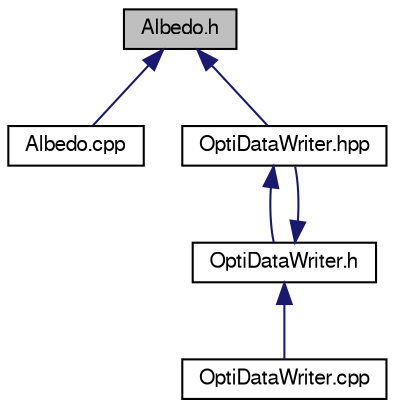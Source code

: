 digraph "Albedo.h"
{
 // LATEX_PDF_SIZE
  edge [fontname="FreeSans",fontsize="10",labelfontname="FreeSans",labelfontsize="10"];
  node [fontname="FreeSans",fontsize="10",shape=record];
  Node15 [label="Albedo.h",height=0.2,width=0.4,color="black", fillcolor="grey75", style="filled", fontcolor="black",tooltip=" "];
  Node15 -> Node16 [dir="back",color="midnightblue",fontsize="10",style="solid",fontname="FreeSans"];
  Node16 [label="Albedo.cpp",height=0.2,width=0.4,color="black", fillcolor="white", style="filled",URL="$_albedo_8cpp.html",tooltip=" "];
  Node15 -> Node17 [dir="back",color="midnightblue",fontsize="10",style="solid",fontname="FreeSans"];
  Node17 [label="OptiDataWriter.hpp",height=0.2,width=0.4,color="black", fillcolor="white", style="filled",URL="$_opti_data_writer_8hpp.html",tooltip=" "];
  Node17 -> Node18 [dir="back",color="midnightblue",fontsize="10",style="solid",fontname="FreeSans"];
  Node18 [label="OptiDataWriter.h",height=0.2,width=0.4,color="black", fillcolor="white", style="filled",URL="$_opti_data_writer_8h.html",tooltip="Provides the functions to write latent space data needed for BRDFs reconstruction and latent space vi..."];
  Node18 -> Node19 [dir="back",color="midnightblue",fontsize="10",style="solid",fontname="FreeSans"];
  Node19 [label="OptiDataWriter.cpp",height=0.2,width=0.4,color="black", fillcolor="white", style="filled",URL="$_opti_data_writer_8cpp.html",tooltip=" "];
  Node18 -> Node17 [dir="back",color="midnightblue",fontsize="10",style="solid",fontname="FreeSans"];
}
